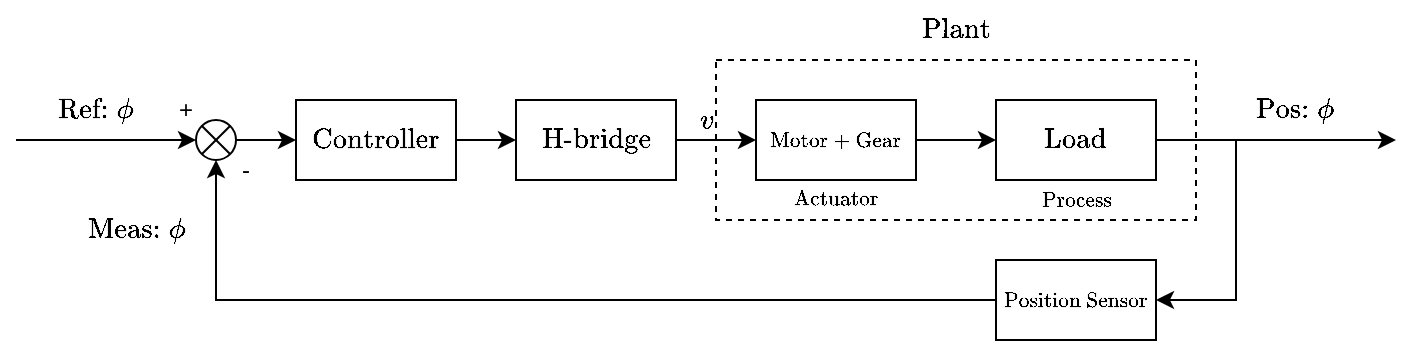 <mxfile version="24.8.3">
  <diagram name="Page-1" id="JGep0QqinlufXWnbs3ia">
    <mxGraphModel dx="913" dy="461" grid="1" gridSize="10" guides="1" tooltips="1" connect="1" arrows="1" fold="1" page="1" pageScale="1" pageWidth="850" pageHeight="1100" math="1" shadow="0">
      <root>
        <mxCell id="0" />
        <mxCell id="1" parent="0" />
        <mxCell id="BeLXK0xuvQ3qEr1ftq8z-11" value="" style="rounded=0;whiteSpace=wrap;html=1;fillColor=none;dashed=1;" vertex="1" parent="1">
          <mxGeometry x="400" y="120" width="240" height="80" as="geometry" />
        </mxCell>
        <mxCell id="BeLXK0xuvQ3qEr1ftq8z-1" value="" style="endArrow=classic;html=1;rounded=0;entryX=0;entryY=0.5;entryDx=0;entryDy=0;entryPerimeter=0;" edge="1" parent="1" target="BeLXK0xuvQ3qEr1ftq8z-3">
          <mxGeometry width="50" height="50" relative="1" as="geometry">
            <mxPoint x="50" y="160" as="sourcePoint" />
            <mxPoint x="100" y="190" as="targetPoint" />
          </mxGeometry>
        </mxCell>
        <mxCell id="BeLXK0xuvQ3qEr1ftq8z-6" value="" style="edgeStyle=orthogonalEdgeStyle;rounded=0;orthogonalLoop=1;jettySize=auto;html=1;" edge="1" parent="1" source="BeLXK0xuvQ3qEr1ftq8z-2" target="BeLXK0xuvQ3qEr1ftq8z-5">
          <mxGeometry relative="1" as="geometry" />
        </mxCell>
        <mxCell id="BeLXK0xuvQ3qEr1ftq8z-2" value="$$\text{Controller} $$" style="rounded=0;whiteSpace=wrap;html=1;" vertex="1" parent="1">
          <mxGeometry x="190" y="140" width="80" height="40" as="geometry" />
        </mxCell>
        <mxCell id="BeLXK0xuvQ3qEr1ftq8z-4" value="" style="edgeStyle=orthogonalEdgeStyle;rounded=0;orthogonalLoop=1;jettySize=auto;html=1;" edge="1" parent="1" source="BeLXK0xuvQ3qEr1ftq8z-3" target="BeLXK0xuvQ3qEr1ftq8z-2">
          <mxGeometry relative="1" as="geometry" />
        </mxCell>
        <mxCell id="BeLXK0xuvQ3qEr1ftq8z-3" value="" style="verticalLabelPosition=bottom;verticalAlign=top;html=1;shape=mxgraph.flowchart.or;" vertex="1" parent="1">
          <mxGeometry x="140" y="150" width="20" height="20" as="geometry" />
        </mxCell>
        <mxCell id="BeLXK0xuvQ3qEr1ftq8z-8" value="" style="edgeStyle=orthogonalEdgeStyle;rounded=0;orthogonalLoop=1;jettySize=auto;html=1;" edge="1" parent="1" source="BeLXK0xuvQ3qEr1ftq8z-5" target="BeLXK0xuvQ3qEr1ftq8z-7">
          <mxGeometry relative="1" as="geometry" />
        </mxCell>
        <mxCell id="BeLXK0xuvQ3qEr1ftq8z-5" value="$$\text{H-bridge} $$" style="rounded=0;whiteSpace=wrap;html=1;verticalAlign=middle;" vertex="1" parent="1">
          <mxGeometry x="300" y="140" width="80" height="40" as="geometry" />
        </mxCell>
        <mxCell id="BeLXK0xuvQ3qEr1ftq8z-10" value="" style="edgeStyle=orthogonalEdgeStyle;rounded=0;orthogonalLoop=1;jettySize=auto;html=1;" edge="1" parent="1" source="BeLXK0xuvQ3qEr1ftq8z-7" target="BeLXK0xuvQ3qEr1ftq8z-9">
          <mxGeometry relative="1" as="geometry" />
        </mxCell>
        <mxCell id="BeLXK0xuvQ3qEr1ftq8z-7" value="&lt;br&gt;&lt;div&gt;&lt;font style=&quot;font-size: 9px;&quot;&gt;$$\text{Motor + Gear}$$&lt;/font&gt;&lt;/div&gt;&lt;div style=&quot;font-size: 9px;&quot;&gt;&lt;font style=&quot;font-size: 9px;&quot;&gt;&lt;br style=&quot;font-size: 9px;&quot;&gt;&lt;/font&gt;&lt;/div&gt;" style="rounded=0;html=1;whiteSpace=wrap;fontSize=9;verticalAlign=middle;labelPosition=center;verticalLabelPosition=middle;align=center;spacing=2;" vertex="1" parent="1">
          <mxGeometry x="420" y="140" width="80" height="40" as="geometry" />
        </mxCell>
        <mxCell id="BeLXK0xuvQ3qEr1ftq8z-14" style="edgeStyle=orthogonalEdgeStyle;rounded=0;orthogonalLoop=1;jettySize=auto;html=1;exitX=1;exitY=0.5;exitDx=0;exitDy=0;" edge="1" parent="1" source="BeLXK0xuvQ3qEr1ftq8z-9">
          <mxGeometry relative="1" as="geometry">
            <mxPoint x="740" y="160" as="targetPoint" />
          </mxGeometry>
        </mxCell>
        <mxCell id="BeLXK0xuvQ3qEr1ftq8z-9" value="$$\text{Load}$$" style="rounded=0;whiteSpace=wrap;html=1;" vertex="1" parent="1">
          <mxGeometry x="540" y="140" width="80" height="40" as="geometry" />
        </mxCell>
        <mxCell id="BeLXK0xuvQ3qEr1ftq8z-12" value="$$\text{Plant}$$" style="text;html=1;align=center;verticalAlign=middle;whiteSpace=wrap;rounded=0;" vertex="1" parent="1">
          <mxGeometry x="400" y="90" width="240" height="30" as="geometry" />
        </mxCell>
        <mxCell id="BeLXK0xuvQ3qEr1ftq8z-13" style="edgeStyle=orthogonalEdgeStyle;rounded=0;orthogonalLoop=1;jettySize=auto;html=1;exitX=1;exitY=0.5;exitDx=0;exitDy=0;entryX=1;entryY=0.5;entryDx=0;entryDy=0;" edge="1" parent="1" source="BeLXK0xuvQ3qEr1ftq8z-9" target="BeLXK0xuvQ3qEr1ftq8z-18">
          <mxGeometry relative="1" as="geometry">
            <Array as="points">
              <mxPoint x="660" y="160" />
              <mxPoint x="660" y="240" />
            </Array>
          </mxGeometry>
        </mxCell>
        <mxCell id="BeLXK0xuvQ3qEr1ftq8z-17" value="$$\text{Ref:} \;&amp;nbsp; \phi$$" style="text;html=1;align=center;verticalAlign=middle;rounded=0;whiteSpace=wrap;" vertex="1" parent="1">
          <mxGeometry x="60" y="130" width="60" height="30" as="geometry" />
        </mxCell>
        <mxCell id="BeLXK0xuvQ3qEr1ftq8z-18" value="$$\text{Position Sensor}$$" style="rounded=0;whiteSpace=wrap;html=1;fontSize=9;" vertex="1" parent="1">
          <mxGeometry x="540" y="220" width="80" height="40" as="geometry" />
        </mxCell>
        <mxCell id="BeLXK0xuvQ3qEr1ftq8z-19" style="edgeStyle=orthogonalEdgeStyle;rounded=0;orthogonalLoop=1;jettySize=auto;html=1;exitX=0;exitY=0.5;exitDx=0;exitDy=0;entryX=0.5;entryY=1;entryDx=0;entryDy=0;entryPerimeter=0;" edge="1" parent="1" source="BeLXK0xuvQ3qEr1ftq8z-18" target="BeLXK0xuvQ3qEr1ftq8z-3">
          <mxGeometry relative="1" as="geometry" />
        </mxCell>
        <mxCell id="BeLXK0xuvQ3qEr1ftq8z-20" value="$$\text{Meas:} \; \phi $$" style="text;html=1;align=center;verticalAlign=middle;whiteSpace=wrap;rounded=0;" vertex="1" parent="1">
          <mxGeometry x="80" y="190" width="60" height="30" as="geometry" />
        </mxCell>
        <mxCell id="BeLXK0xuvQ3qEr1ftq8z-21" value="+" style="text;html=1;align=center;verticalAlign=middle;whiteSpace=wrap;rounded=0;" vertex="1" parent="1">
          <mxGeometry x="130" y="140" width="10" height="10" as="geometry" />
        </mxCell>
        <mxCell id="BeLXK0xuvQ3qEr1ftq8z-22" value="-" style="text;html=1;align=center;verticalAlign=middle;whiteSpace=wrap;rounded=0;" vertex="1" parent="1">
          <mxGeometry x="160" y="170" width="10" height="10" as="geometry" />
        </mxCell>
        <mxCell id="BeLXK0xuvQ3qEr1ftq8z-24" value="$$ \text{Pos:} \; \phi&amp;nbsp; $$" style="text;html=1;align=center;verticalAlign=middle;whiteSpace=wrap;rounded=0;" vertex="1" parent="1">
          <mxGeometry x="660" y="130" width="60" height="30" as="geometry" />
        </mxCell>
        <mxCell id="BeLXK0xuvQ3qEr1ftq8z-26" value="$$v$$" style="text;html=1;align=center;verticalAlign=middle;whiteSpace=wrap;rounded=0;" vertex="1" parent="1">
          <mxGeometry x="380" y="140" width="30" height="20" as="geometry" />
        </mxCell>
        <mxCell id="BeLXK0xuvQ3qEr1ftq8z-27" value="$$\text{Actuator}$$" style="text;html=1;align=center;verticalAlign=middle;whiteSpace=wrap;rounded=0;fontSize=9;" vertex="1" parent="1">
          <mxGeometry x="430" y="180" width="60" height="20" as="geometry" />
        </mxCell>
        <mxCell id="BeLXK0xuvQ3qEr1ftq8z-28" value="$$\text{Process}$$" style="text;html=1;align=center;verticalAlign=middle;whiteSpace=wrap;rounded=0;fontSize=9;" vertex="1" parent="1">
          <mxGeometry x="550" y="180" width="60" height="20" as="geometry" />
        </mxCell>
      </root>
    </mxGraphModel>
  </diagram>
</mxfile>
